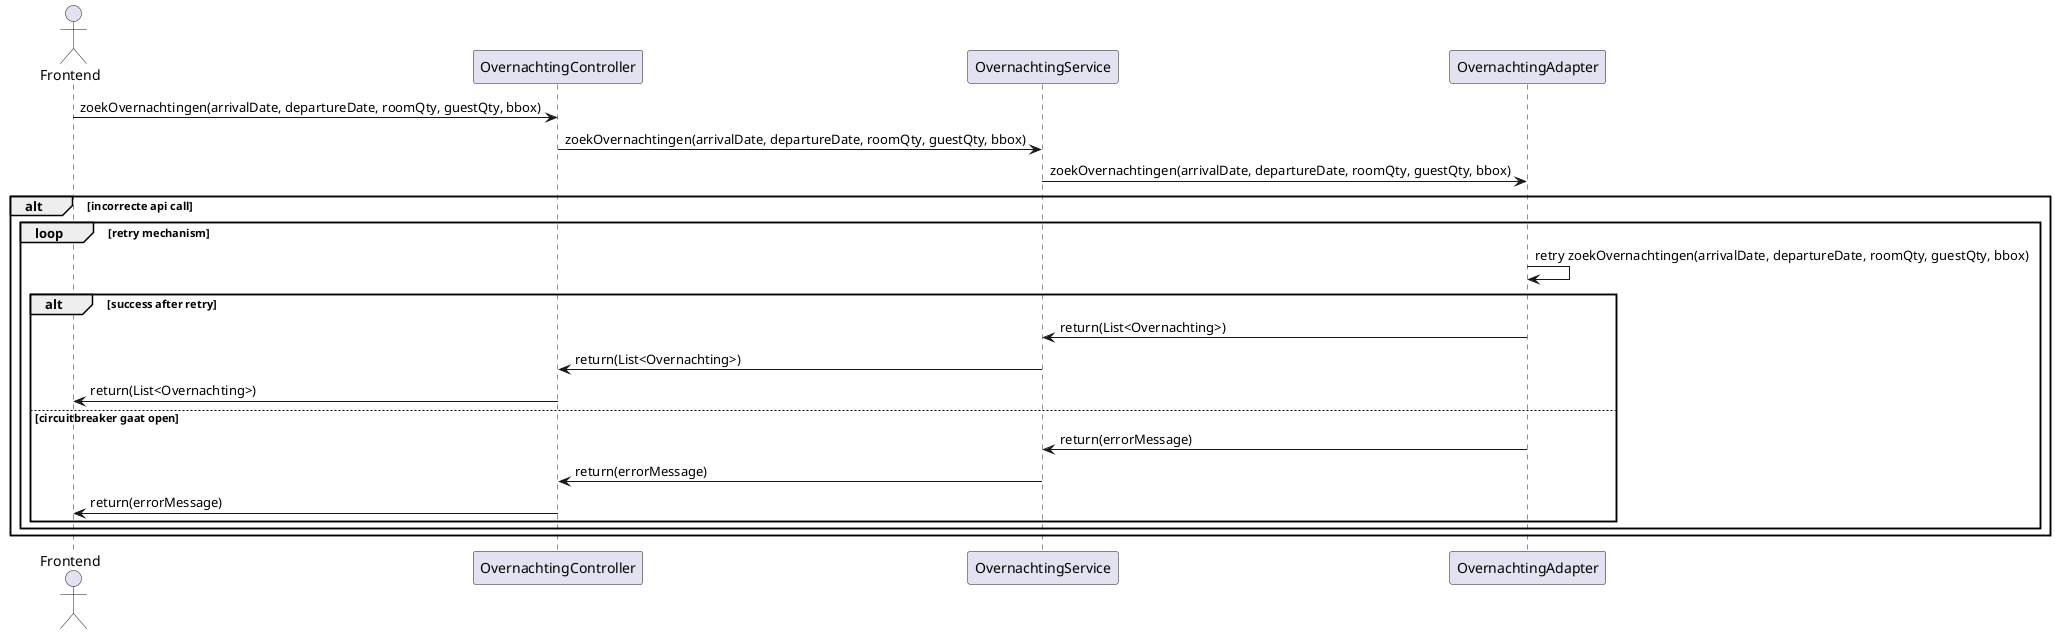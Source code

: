 @startuml sequence diagram
 
actor Frontend
participant OvernachtingController
participant OvernachtingService
participant OvernachtingAdapter
 
Frontend -> OvernachtingController : zoekOvernachtingen(arrivalDate, departureDate, roomQty, guestQty, bbox)
OvernachtingController -> OvernachtingService : zoekOvernachtingen(arrivalDate, departureDate, roomQty, guestQty, bbox)
OvernachtingService -> OvernachtingAdapter : zoekOvernachtingen(arrivalDate, departureDate, roomQty, guestQty, bbox)
alt incorrecte api call
 loop retry mechanism
        OvernachtingAdapter -> OvernachtingAdapter : retry zoekOvernachtingen(arrivalDate, departureDate, roomQty, guestQty, bbox)
        alt success after retry
            OvernachtingAdapter -> OvernachtingService : return(List<Overnachting>)
            OvernachtingService -> OvernachtingController : return(List<Overnachting>)
            OvernachtingController -> Frontend : return(List<Overnachting>)
        else circuitbreaker gaat open
            OvernachtingAdapter -> OvernachtingService : return(errorMessage)
            OvernachtingService -> OvernachtingController : return(errorMessage)
            OvernachtingController -> Frontend : return(errorMessage)
        end
    end
end
 
 
 
 
@enduml